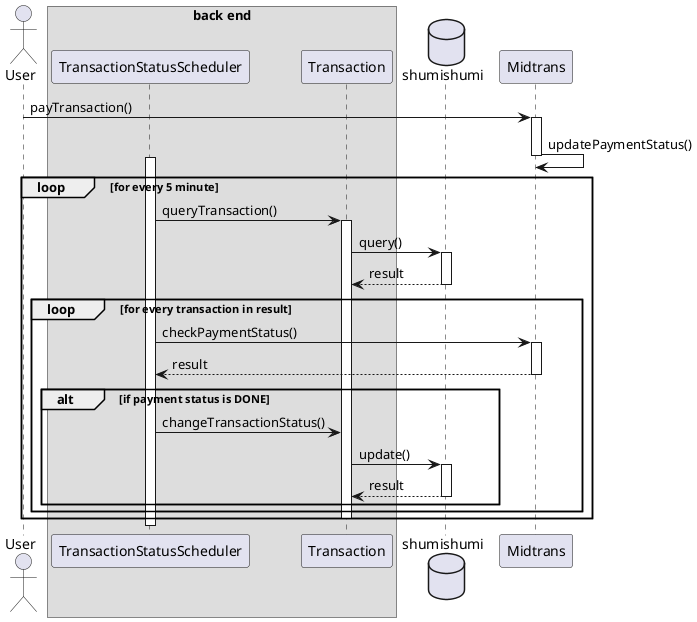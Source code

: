 @startuml template
'autonumber 1.1.1

actor User as u

box "back end"
participant "TransactionStatusScheduler" as scheduler
participant Transaction as trx
end box

database shumishumi as db

participant Midtrans as mt

u -> mt++ : payTransaction()
mt -> mt : updatePaymentStatus()
deactivate mt

'autonumber inc a
loop for every 5 minute
    activate scheduler
    scheduler -> trx++ : queryTransaction()
    trx -> db++ : query()
    return result
    loop for every transaction in result
        scheduler -> mt++ : checkPaymentStatus()
        return result
        alt if payment status is DONE
            scheduler -> trx : changeTransactionStatus()
            trx -> db++ : update()
            return result
        end
    end

    deactivate trx
end

deactivate scheduler

@enduml